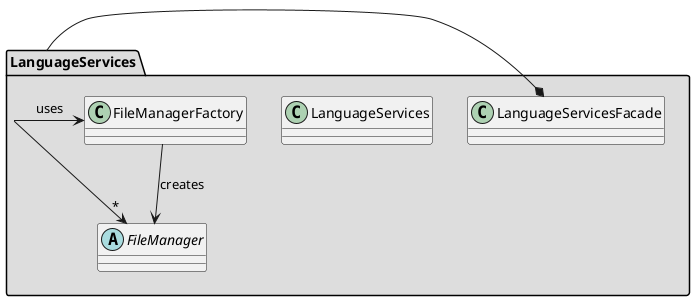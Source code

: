 @startuml

'skinparam style strictuml
'top to bottom direction
'left to right direction

allowmixing

package LanguageServices #DDDDDD {

    class LanguageServicesFacade {

    }
    class LanguageServices {

    }
    abstract class FileManager {
 
    }
    class FileManagerFactory {
        
    }
    

}

' package LanguageUtils #DDDDDD {
'     class DecisionGraphServices 
'     class PolicySpaceServices
'     class ValueInferenceServices
' }
    LanguageServicesFacade *-- LanguageServices
    FileManagerFactory --> FileManager : "creates"
    LanguageServices -->  FileManagerFactory : "uses"
    LanguageServices --> "*" FileManager

@enduml
